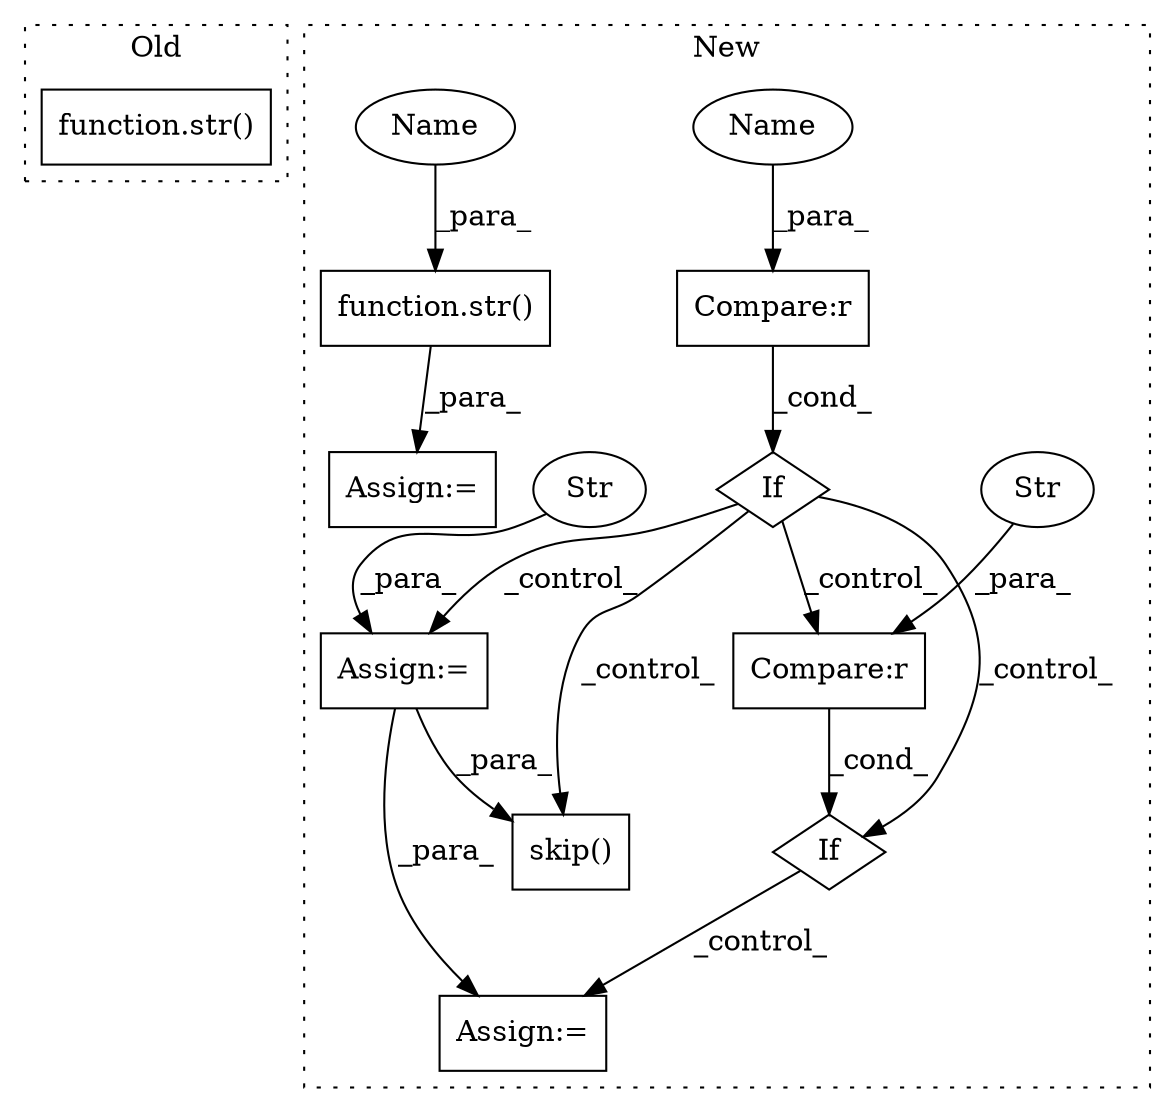 digraph G {
subgraph cluster0 {
1 [label="function.str()" a="75" s="880,915" l="4,1" shape="box"];
label = "Old";
style="dotted";
}
subgraph cluster1 {
2 [label="skip()" a="75" s="1853,1871" l="12,1" shape="box"];
3 [label="If" a="96" s="1662" l="3" shape="diamond"];
4 [label="Compare:r" a="40" s="1665" l="18" shape="box"];
5 [label="If" a="96" s="1761" l="3" shape="diamond"];
6 [label="Compare:r" a="40" s="1764" l="26" shape="box"];
7 [label="Str" a="66" s="1786" l="4" shape="ellipse"];
8 [label="Assign:=" a="68" s="1810" l="4" shape="box"];
9 [label="Assign:=" a="68" s="1699" l="3" shape="box"];
10 [label="Str" a="66" s="1702" l="50" shape="ellipse"];
11 [label="function.str()" a="75" s="1890,1904" l="4,1" shape="box"];
12 [label="Assign:=" a="68" s="1887" l="3" shape="box"];
13 [label="Name" a="87" s="1665" l="10" shape="ellipse"];
14 [label="Name" a="87" s="1894" l="10" shape="ellipse"];
label = "New";
style="dotted";
}
3 -> 6 [label="_control_"];
3 -> 2 [label="_control_"];
3 -> 9 [label="_control_"];
3 -> 5 [label="_control_"];
4 -> 3 [label="_cond_"];
5 -> 8 [label="_control_"];
6 -> 5 [label="_cond_"];
7 -> 6 [label="_para_"];
9 -> 2 [label="_para_"];
9 -> 8 [label="_para_"];
10 -> 9 [label="_para_"];
11 -> 12 [label="_para_"];
13 -> 4 [label="_para_"];
14 -> 11 [label="_para_"];
}